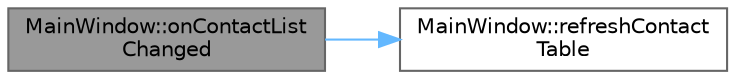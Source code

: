 digraph "MainWindow::onContactListChanged"
{
 // LATEX_PDF_SIZE
  bgcolor="transparent";
  edge [fontname=Helvetica,fontsize=10,labelfontname=Helvetica,labelfontsize=10];
  node [fontname=Helvetica,fontsize=10,shape=box,height=0.2,width=0.4];
  rankdir="LR";
  Node1 [id="Node000001",label="MainWindow::onContactList\lChanged",height=0.2,width=0.4,color="gray40", fillcolor="grey60", style="filled", fontcolor="black",tooltip="Slot per l'aggiornamento dell'interfaccia."];
  Node1 -> Node2 [id="edge1_Node000001_Node000002",color="steelblue1",style="solid",tooltip=" "];
  Node2 [id="Node000002",label="MainWindow::refreshContact\lTable",height=0.2,width=0.4,color="grey40", fillcolor="white", style="filled",URL="$class_main_window.html#ad2484230eb8ce1f2376675c335a27e01",tooltip="Aggiorna la tabella dei contatti."];
}
